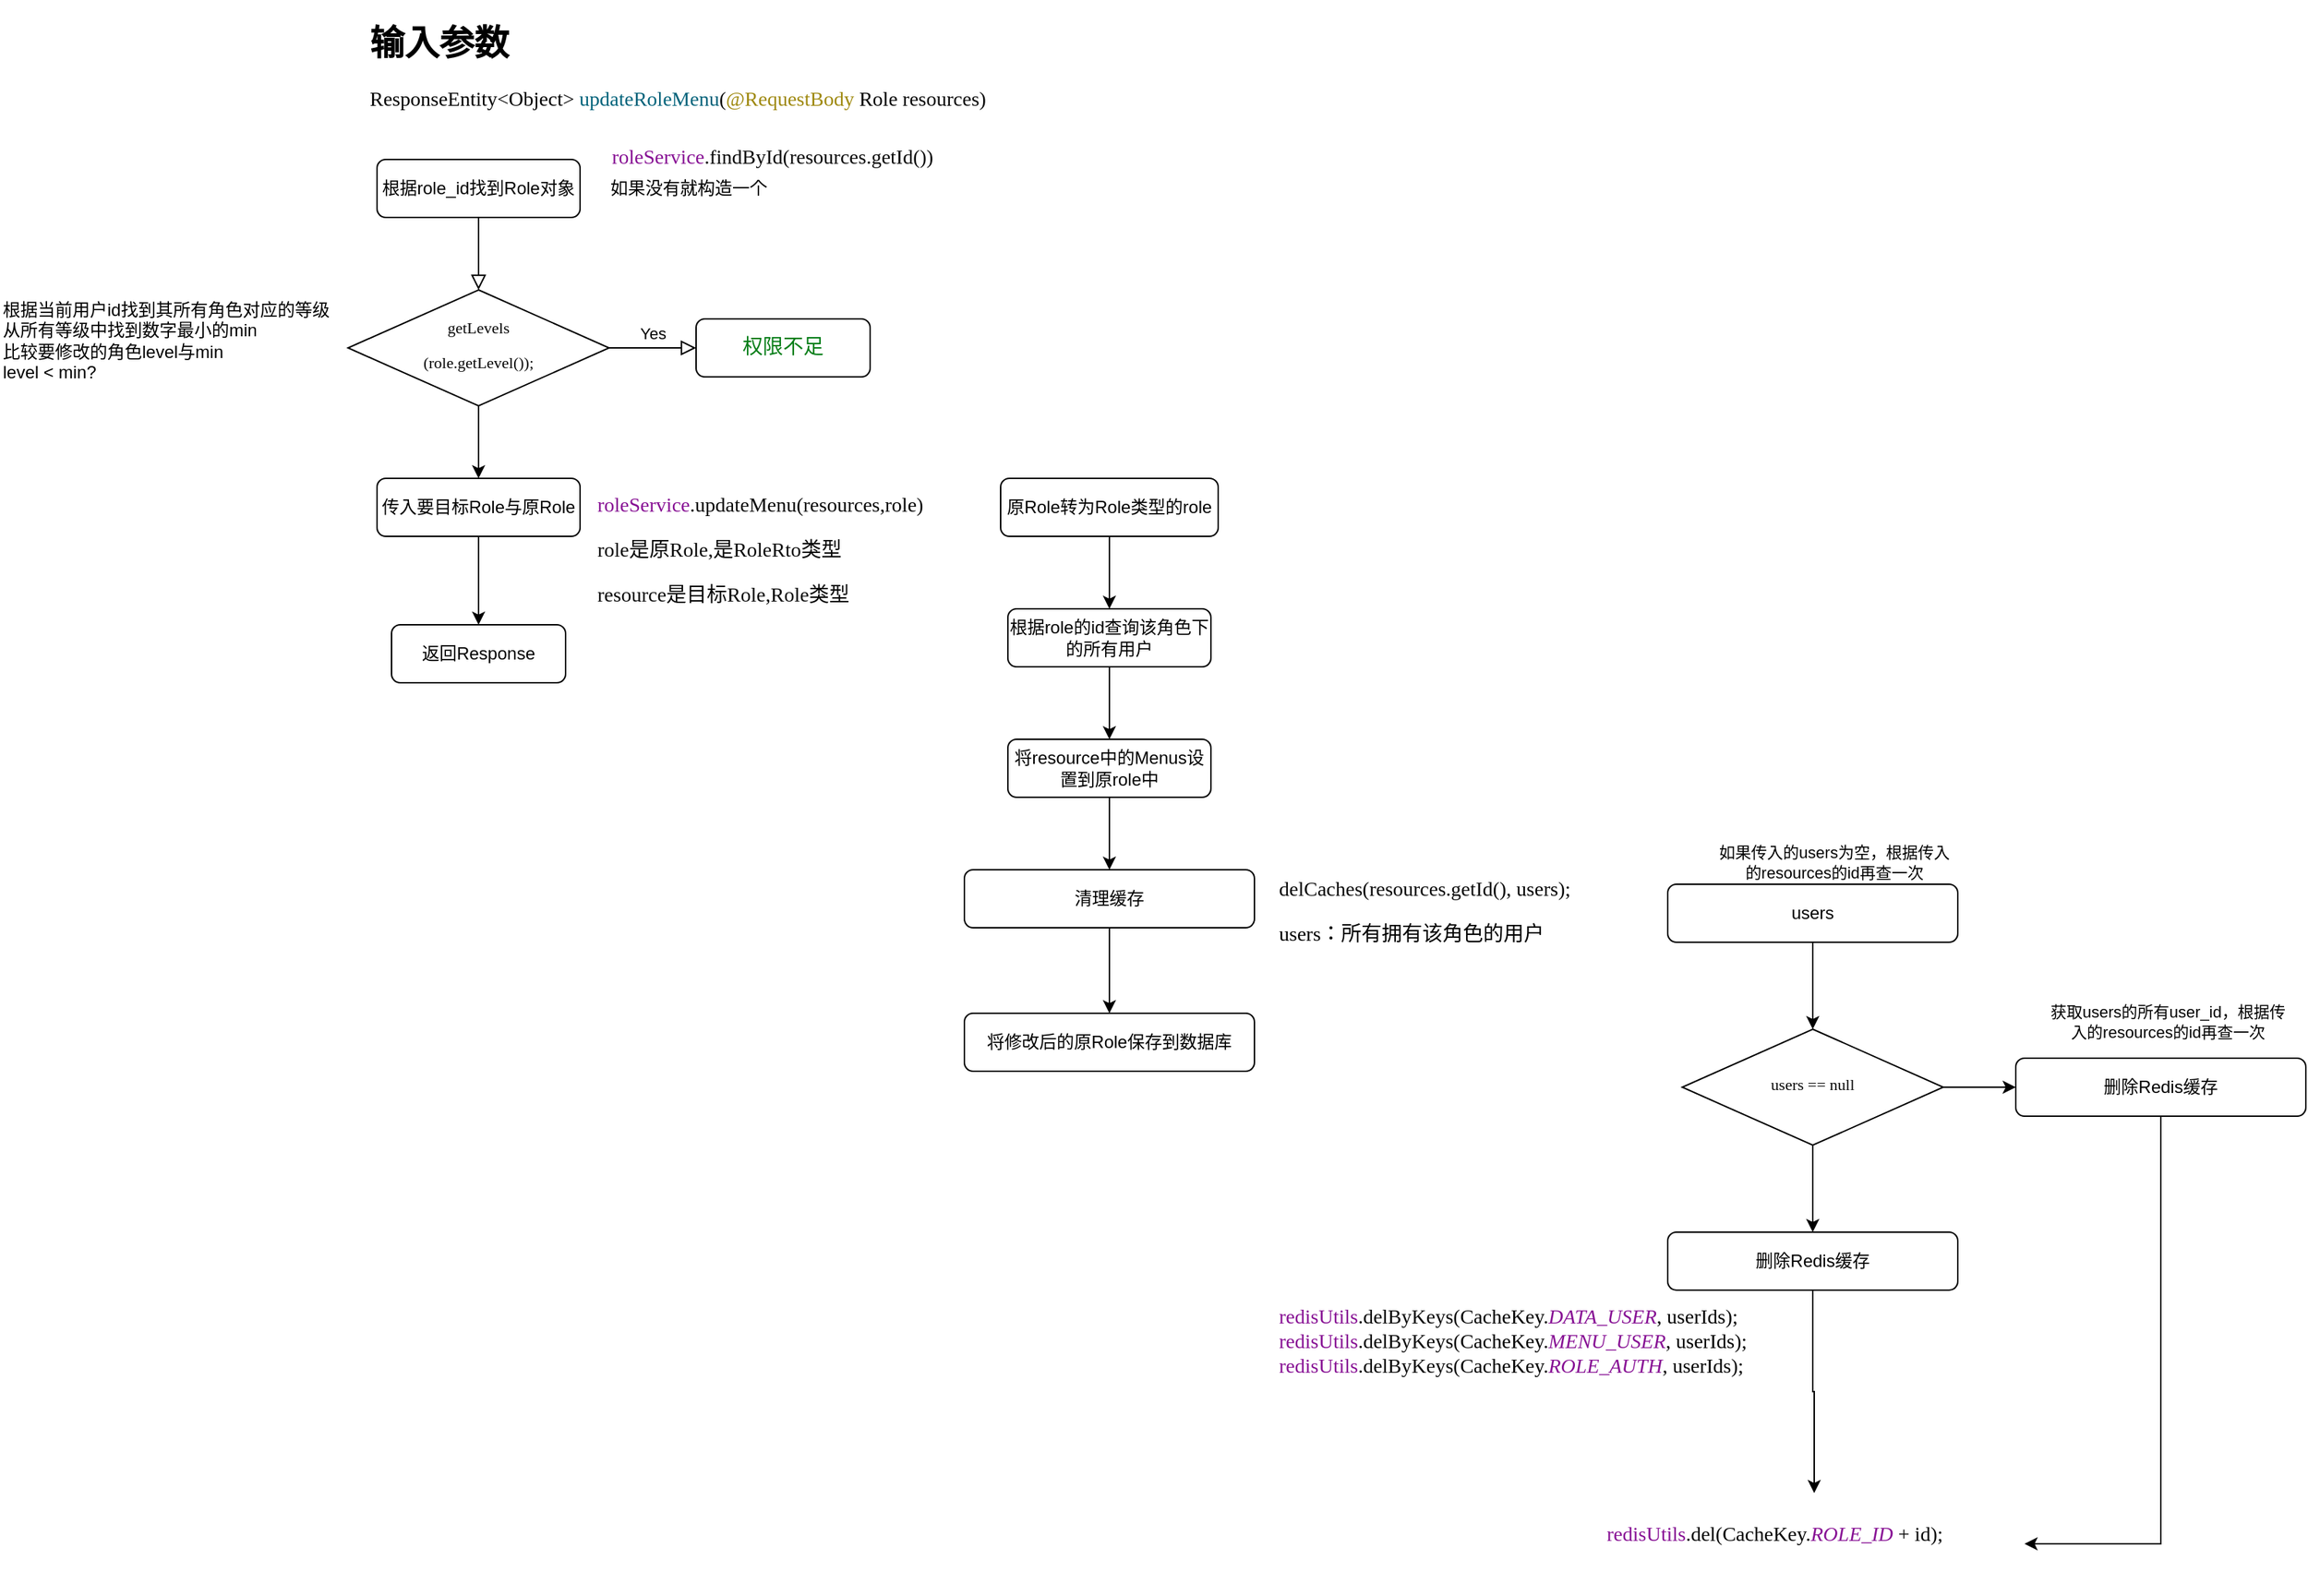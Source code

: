 <mxfile version="20.2.3" type="github">
  <diagram id="C5RBs43oDa-KdzZeNtuy" name="修改角色菜单">
    <mxGraphModel dx="526" dy="273" grid="1" gridSize="10" guides="1" tooltips="1" connect="1" arrows="1" fold="1" page="1" pageScale="1" pageWidth="827" pageHeight="1169" math="0" shadow="0">
      <root>
        <mxCell id="WIyWlLk6GJQsqaUBKTNV-0" />
        <mxCell id="WIyWlLk6GJQsqaUBKTNV-1" parent="WIyWlLk6GJQsqaUBKTNV-0" />
        <mxCell id="WIyWlLk6GJQsqaUBKTNV-2" value="" style="rounded=0;html=1;jettySize=auto;orthogonalLoop=1;fontSize=11;endArrow=block;endFill=0;endSize=8;strokeWidth=1;shadow=0;labelBackgroundColor=none;edgeStyle=orthogonalEdgeStyle;" parent="WIyWlLk6GJQsqaUBKTNV-1" source="WIyWlLk6GJQsqaUBKTNV-3" target="WIyWlLk6GJQsqaUBKTNV-6" edge="1">
          <mxGeometry relative="1" as="geometry" />
        </mxCell>
        <mxCell id="WIyWlLk6GJQsqaUBKTNV-3" value="根据role_id找到Role对象" style="rounded=1;whiteSpace=wrap;html=1;fontSize=12;glass=0;strokeWidth=1;shadow=0;" parent="WIyWlLk6GJQsqaUBKTNV-1" vertex="1">
          <mxGeometry x="281" y="120" width="140" height="40" as="geometry" />
        </mxCell>
        <mxCell id="WIyWlLk6GJQsqaUBKTNV-5" value="Yes" style="edgeStyle=orthogonalEdgeStyle;rounded=0;html=1;jettySize=auto;orthogonalLoop=1;fontSize=11;endArrow=block;endFill=0;endSize=8;strokeWidth=1;shadow=0;labelBackgroundColor=none;" parent="WIyWlLk6GJQsqaUBKTNV-1" source="WIyWlLk6GJQsqaUBKTNV-6" target="WIyWlLk6GJQsqaUBKTNV-7" edge="1">
          <mxGeometry y="10" relative="1" as="geometry">
            <mxPoint as="offset" />
          </mxGeometry>
        </mxCell>
        <mxCell id="wtTNcSMter86V7uV38JC-9" value="" style="edgeStyle=orthogonalEdgeStyle;rounded=0;orthogonalLoop=1;jettySize=auto;html=1;fontSize=11;" edge="1" parent="WIyWlLk6GJQsqaUBKTNV-1" source="WIyWlLk6GJQsqaUBKTNV-6" target="wtTNcSMter86V7uV38JC-3">
          <mxGeometry relative="1" as="geometry" />
        </mxCell>
        <mxCell id="WIyWlLk6GJQsqaUBKTNV-6" value="&lt;pre style=&quot;color: rgb(8, 8, 8); font-family: &amp;quot;JetBrains Mono&amp;quot;; font-size: 11px;&quot;&gt;&lt;font style=&quot;font-size: 11px;&quot;&gt;getLevels&lt;/font&gt;&lt;/pre&gt;&lt;pre style=&quot;color: rgb(8, 8, 8); font-family: &amp;quot;JetBrains Mono&amp;quot;; font-size: 11px;&quot;&gt;&lt;font style=&quot;font-size: 11px;&quot;&gt;(&lt;span style=&quot;color: rgb(0, 0, 0); font-size: 11px;&quot;&gt;role&lt;/span&gt;.getLevel());&lt;/font&gt;&lt;/pre&gt;" style="rhombus;whiteSpace=wrap;html=1;shadow=0;fontFamily=Helvetica;fontSize=12;align=center;strokeWidth=1;spacing=6;spacingTop=-4;fillColor=none;" parent="WIyWlLk6GJQsqaUBKTNV-1" vertex="1">
          <mxGeometry x="261" y="210" width="180" height="80" as="geometry" />
        </mxCell>
        <mxCell id="WIyWlLk6GJQsqaUBKTNV-7" value="&lt;pre style=&quot;background-color:#ffffff;color:#080808;font-family:&#39;宋体&#39;;font-size:10.5pt;&quot;&gt;&lt;span style=&quot;color:#067d17;&quot;&gt;权限不足&lt;/span&gt;&lt;/pre&gt;" style="rounded=1;whiteSpace=wrap;html=1;fontSize=12;glass=0;strokeWidth=1;shadow=0;" parent="WIyWlLk6GJQsqaUBKTNV-1" vertex="1">
          <mxGeometry x="501" y="230" width="120" height="40" as="geometry" />
        </mxCell>
        <mxCell id="WIyWlLk6GJQsqaUBKTNV-11" value="返回Response" style="rounded=1;whiteSpace=wrap;html=1;fontSize=12;glass=0;strokeWidth=1;shadow=0;" parent="WIyWlLk6GJQsqaUBKTNV-1" vertex="1">
          <mxGeometry x="291" y="441" width="120" height="40" as="geometry" />
        </mxCell>
        <mxCell id="wtTNcSMter86V7uV38JC-0" value="&lt;h1&gt;输入参数&lt;/h1&gt;&lt;pre style=&quot;background-color:#ffffff;color:#080808;font-family:&#39;JetBrains Mono&#39;;font-size:10.5pt;&quot;&gt;&lt;span style=&quot;color:#000000;&quot;&gt;ResponseEntity&lt;/span&gt;&amp;lt;&lt;span style=&quot;color:#000000;&quot;&gt;Object&lt;/span&gt;&amp;gt; &lt;span style=&quot;color:#00627a;&quot;&gt;updateRoleMenu&lt;/span&gt;(&lt;span style=&quot;color:#9e880d;&quot;&gt;@RequestBody &lt;/span&gt;&lt;span style=&quot;color:#000000;&quot;&gt;Role &lt;/span&gt;resources)&lt;/pre&gt;" style="text;html=1;strokeColor=none;fillColor=none;spacing=5;spacingTop=-20;whiteSpace=wrap;overflow=hidden;rounded=0;" vertex="1" parent="WIyWlLk6GJQsqaUBKTNV-1">
          <mxGeometry x="271" y="20" width="520" height="80" as="geometry" />
        </mxCell>
        <mxCell id="wtTNcSMter86V7uV38JC-1" value="如果没有就构造一个" style="text;html=1;strokeColor=none;fillColor=none;align=center;verticalAlign=middle;whiteSpace=wrap;rounded=0;" vertex="1" parent="WIyWlLk6GJQsqaUBKTNV-1">
          <mxGeometry x="441" y="125" width="110" height="30" as="geometry" />
        </mxCell>
        <mxCell id="wtTNcSMter86V7uV38JC-2" value="根据当前用户id找到其所有角色对应的等级&lt;br&gt;从所有等级中找到数字最小的min&lt;br&gt;比较要修改的角色level与min&lt;br&gt;level &amp;lt; min?" style="text;html=1;strokeColor=none;fillColor=none;align=left;verticalAlign=middle;whiteSpace=wrap;rounded=0;" vertex="1" parent="WIyWlLk6GJQsqaUBKTNV-1">
          <mxGeometry x="21" y="210" width="230" height="70" as="geometry" />
        </mxCell>
        <mxCell id="wtTNcSMter86V7uV38JC-10" value="" style="edgeStyle=orthogonalEdgeStyle;rounded=0;orthogonalLoop=1;jettySize=auto;html=1;fontSize=11;" edge="1" parent="WIyWlLk6GJQsqaUBKTNV-1" source="wtTNcSMter86V7uV38JC-3" target="WIyWlLk6GJQsqaUBKTNV-11">
          <mxGeometry relative="1" as="geometry" />
        </mxCell>
        <mxCell id="wtTNcSMter86V7uV38JC-3" value="传入要目标Role与原Role" style="rounded=1;whiteSpace=wrap;html=1;fontSize=12;glass=0;strokeWidth=1;shadow=0;" vertex="1" parent="WIyWlLk6GJQsqaUBKTNV-1">
          <mxGeometry x="281" y="340" width="140" height="40" as="geometry" />
        </mxCell>
        <mxCell id="wtTNcSMter86V7uV38JC-5" value="&lt;pre style=&quot;font-style: normal; font-variant-ligatures: normal; font-variant-caps: normal; font-weight: 400; letter-spacing: normal; orphans: 2; text-align: left; text-indent: 0px; text-transform: none; widows: 2; word-spacing: 0px; -webkit-text-stroke-width: 0px; text-decoration-thickness: initial; text-decoration-style: initial; text-decoration-color: initial; background-color: rgb(255, 255, 255); color: rgb(8, 8, 8); font-family: &amp;quot;JetBrains Mono&amp;quot;; font-size: 10.5pt;&quot;&gt;&lt;br&gt;&lt;/pre&gt;" style="text;whiteSpace=wrap;html=1;fontSize=11;" vertex="1" parent="WIyWlLk6GJQsqaUBKTNV-1">
          <mxGeometry x="491" y="90" width="290" height="70" as="geometry" />
        </mxCell>
        <mxCell id="wtTNcSMter86V7uV38JC-7" value="&lt;pre style=&quot;background-color:#ffffff;color:#080808;font-family:&#39;JetBrains Mono&#39;;font-size:10.5pt;&quot;&gt;&lt;span style=&quot;color:#871094;&quot;&gt;roleService&lt;/span&gt;.findById(resources.getId())&lt;/pre&gt;" style="text;whiteSpace=wrap;html=1;fontSize=11;" vertex="1" parent="WIyWlLk6GJQsqaUBKTNV-1">
          <mxGeometry x="441" y="90" width="290" height="70" as="geometry" />
        </mxCell>
        <mxCell id="wtTNcSMter86V7uV38JC-8" value="&lt;pre style=&quot;background-color:#ffffff;color:#080808;font-family:&#39;JetBrains Mono&#39;;font-size:10.5pt;&quot;&gt;&lt;span style=&quot;color:#871094;&quot;&gt;roleService&lt;/span&gt;.updateMenu(resources,&lt;span style=&quot;color:#000000;&quot;&gt;role&lt;/span&gt;)&lt;/pre&gt;&lt;pre style=&quot;background-color:#ffffff;color:#080808;font-family:&#39;JetBrains Mono&#39;;font-size:10.5pt;&quot;&gt;role是原Role,是RoleRto类型&lt;/pre&gt;&lt;pre style=&quot;background-color:#ffffff;color:#080808;font-family:&#39;JetBrains Mono&#39;;font-size:10.5pt;&quot;&gt;resource是目标Role,Role类型&lt;/pre&gt;" style="text;whiteSpace=wrap;html=1;fontSize=11;" vertex="1" parent="WIyWlLk6GJQsqaUBKTNV-1">
          <mxGeometry x="431" y="330" width="300" height="110" as="geometry" />
        </mxCell>
        <mxCell id="wtTNcSMter86V7uV38JC-15" value="" style="edgeStyle=orthogonalEdgeStyle;rounded=0;orthogonalLoop=1;jettySize=auto;html=1;fontSize=11;" edge="1" parent="WIyWlLk6GJQsqaUBKTNV-1" source="wtTNcSMter86V7uV38JC-11" target="wtTNcSMter86V7uV38JC-12">
          <mxGeometry relative="1" as="geometry" />
        </mxCell>
        <mxCell id="wtTNcSMter86V7uV38JC-11" value="原Role转为Role类型的role" style="rounded=1;whiteSpace=wrap;html=1;fontSize=12;glass=0;strokeWidth=1;shadow=0;" vertex="1" parent="WIyWlLk6GJQsqaUBKTNV-1">
          <mxGeometry x="711" y="340" width="150" height="40" as="geometry" />
        </mxCell>
        <mxCell id="wtTNcSMter86V7uV38JC-16" value="" style="edgeStyle=orthogonalEdgeStyle;rounded=0;orthogonalLoop=1;jettySize=auto;html=1;fontSize=11;" edge="1" parent="WIyWlLk6GJQsqaUBKTNV-1" source="wtTNcSMter86V7uV38JC-12" target="wtTNcSMter86V7uV38JC-13">
          <mxGeometry relative="1" as="geometry" />
        </mxCell>
        <mxCell id="wtTNcSMter86V7uV38JC-12" value="根据role的id查询该角色下的所有用户" style="rounded=1;whiteSpace=wrap;html=1;fontSize=12;glass=0;strokeWidth=1;shadow=0;" vertex="1" parent="WIyWlLk6GJQsqaUBKTNV-1">
          <mxGeometry x="716" y="430" width="140" height="40" as="geometry" />
        </mxCell>
        <mxCell id="wtTNcSMter86V7uV38JC-17" value="" style="edgeStyle=orthogonalEdgeStyle;rounded=0;orthogonalLoop=1;jettySize=auto;html=1;fontSize=11;" edge="1" parent="WIyWlLk6GJQsqaUBKTNV-1" source="wtTNcSMter86V7uV38JC-13" target="wtTNcSMter86V7uV38JC-14">
          <mxGeometry relative="1" as="geometry" />
        </mxCell>
        <mxCell id="wtTNcSMter86V7uV38JC-13" value="将resource中的Menus设置到原role中" style="rounded=1;whiteSpace=wrap;html=1;fontSize=12;glass=0;strokeWidth=1;shadow=0;" vertex="1" parent="WIyWlLk6GJQsqaUBKTNV-1">
          <mxGeometry x="716" y="520" width="140" height="40" as="geometry" />
        </mxCell>
        <mxCell id="wtTNcSMter86V7uV38JC-35" value="" style="edgeStyle=orthogonalEdgeStyle;rounded=0;orthogonalLoop=1;jettySize=auto;html=1;fontSize=11;" edge="1" parent="WIyWlLk6GJQsqaUBKTNV-1" source="wtTNcSMter86V7uV38JC-14" target="wtTNcSMter86V7uV38JC-34">
          <mxGeometry relative="1" as="geometry" />
        </mxCell>
        <mxCell id="wtTNcSMter86V7uV38JC-14" value="清理缓存" style="rounded=1;whiteSpace=wrap;html=1;fontSize=12;glass=0;strokeWidth=1;shadow=0;" vertex="1" parent="WIyWlLk6GJQsqaUBKTNV-1">
          <mxGeometry x="686" y="610" width="200" height="40" as="geometry" />
        </mxCell>
        <mxCell id="wtTNcSMter86V7uV38JC-18" value="&lt;pre style=&quot;background-color:#ffffff;color:#080808;font-family:&#39;JetBrains Mono&#39;;font-size:10.5pt;&quot;&gt;delCaches(resources.getId(), &lt;span style=&quot;color:#000000;&quot;&gt;users&lt;/span&gt;);&lt;/pre&gt;&lt;pre style=&quot;background-color:#ffffff;color:#080808;font-family:&#39;JetBrains Mono&#39;;font-size:10.5pt;&quot;&gt;&lt;pre style=&quot;font-family: &amp;quot;JetBrains Mono&amp;quot;; font-size: 10.5pt;&quot;&gt;&lt;span style=&quot;color: rgb(0, 0, 0);&quot;&gt;users：所有拥有该角色的用户&lt;/span&gt;&lt;/pre&gt;&lt;/pre&gt;" style="text;whiteSpace=wrap;html=1;fontSize=11;" vertex="1" parent="WIyWlLk6GJQsqaUBKTNV-1">
          <mxGeometry x="901" y="595" width="270" height="70" as="geometry" />
        </mxCell>
        <mxCell id="wtTNcSMter86V7uV38JC-24" value="" style="edgeStyle=orthogonalEdgeStyle;rounded=0;orthogonalLoop=1;jettySize=auto;html=1;fontSize=11;" edge="1" parent="WIyWlLk6GJQsqaUBKTNV-1" source="wtTNcSMter86V7uV38JC-19" target="wtTNcSMter86V7uV38JC-22">
          <mxGeometry relative="1" as="geometry" />
        </mxCell>
        <mxCell id="wtTNcSMter86V7uV38JC-19" value="users" style="rounded=1;whiteSpace=wrap;html=1;fontSize=12;glass=0;strokeWidth=1;shadow=0;" vertex="1" parent="WIyWlLk6GJQsqaUBKTNV-1">
          <mxGeometry x="1171" y="620" width="200" height="40" as="geometry" />
        </mxCell>
        <mxCell id="wtTNcSMter86V7uV38JC-20" value="如果传入的users为空，根据传入的resources的id再查一次" style="text;html=1;strokeColor=none;fillColor=none;align=center;verticalAlign=middle;whiteSpace=wrap;rounded=0;labelBackgroundColor=none;fontSize=11;" vertex="1" parent="WIyWlLk6GJQsqaUBKTNV-1">
          <mxGeometry x="1201" y="590" width="170" height="30" as="geometry" />
        </mxCell>
        <mxCell id="wtTNcSMter86V7uV38JC-25" value="" style="edgeStyle=orthogonalEdgeStyle;rounded=0;orthogonalLoop=1;jettySize=auto;html=1;fontSize=11;labelPosition=center;verticalLabelPosition=top;align=center;verticalAlign=bottom;" edge="1" parent="WIyWlLk6GJQsqaUBKTNV-1" source="wtTNcSMter86V7uV38JC-22" target="wtTNcSMter86V7uV38JC-23">
          <mxGeometry relative="1" as="geometry" />
        </mxCell>
        <mxCell id="wtTNcSMter86V7uV38JC-30" value="" style="edgeStyle=orthogonalEdgeStyle;rounded=0;orthogonalLoop=1;jettySize=auto;html=1;fontSize=11;" edge="1" parent="WIyWlLk6GJQsqaUBKTNV-1" source="wtTNcSMter86V7uV38JC-22" target="wtTNcSMter86V7uV38JC-26">
          <mxGeometry relative="1" as="geometry" />
        </mxCell>
        <mxCell id="wtTNcSMter86V7uV38JC-22" value="&lt;pre style=&quot;color: rgb(8, 8, 8); font-family: &amp;quot;JetBrains Mono&amp;quot;; font-size: 11px;&quot;&gt;users == null&lt;/pre&gt;" style="rhombus;whiteSpace=wrap;html=1;shadow=0;fontFamily=Helvetica;fontSize=12;align=center;strokeWidth=1;spacing=6;spacingTop=-4;fillColor=none;" vertex="1" parent="WIyWlLk6GJQsqaUBKTNV-1">
          <mxGeometry x="1181" y="720" width="180" height="80" as="geometry" />
        </mxCell>
        <mxCell id="wtTNcSMter86V7uV38JC-31" style="edgeStyle=orthogonalEdgeStyle;rounded=0;orthogonalLoop=1;jettySize=auto;html=1;exitX=0.5;exitY=1;exitDx=0;exitDy=0;entryX=1;entryY=0.5;entryDx=0;entryDy=0;fontSize=11;" edge="1" parent="WIyWlLk6GJQsqaUBKTNV-1" source="wtTNcSMter86V7uV38JC-23" target="wtTNcSMter86V7uV38JC-29">
          <mxGeometry relative="1" as="geometry" />
        </mxCell>
        <mxCell id="wtTNcSMter86V7uV38JC-23" value="删除Redis缓存" style="rounded=1;whiteSpace=wrap;html=1;fontSize=12;glass=0;strokeWidth=1;shadow=0;" vertex="1" parent="WIyWlLk6GJQsqaUBKTNV-1">
          <mxGeometry x="1411" y="740" width="200" height="40" as="geometry" />
        </mxCell>
        <mxCell id="wtTNcSMter86V7uV38JC-32" style="edgeStyle=orthogonalEdgeStyle;rounded=0;orthogonalLoop=1;jettySize=auto;html=1;exitX=0.5;exitY=1;exitDx=0;exitDy=0;fontSize=11;" edge="1" parent="WIyWlLk6GJQsqaUBKTNV-1" source="wtTNcSMter86V7uV38JC-26" target="wtTNcSMter86V7uV38JC-29">
          <mxGeometry relative="1" as="geometry" />
        </mxCell>
        <mxCell id="wtTNcSMter86V7uV38JC-26" value="删除Redis缓存" style="rounded=1;whiteSpace=wrap;html=1;fontSize=12;glass=0;strokeWidth=1;shadow=0;" vertex="1" parent="WIyWlLk6GJQsqaUBKTNV-1">
          <mxGeometry x="1171" y="860" width="200" height="40" as="geometry" />
        </mxCell>
        <mxCell id="wtTNcSMter86V7uV38JC-27" value="获取users的所有user_id，根据传入的resources的id再查一次" style="text;html=1;strokeColor=none;fillColor=none;align=center;verticalAlign=middle;whiteSpace=wrap;rounded=0;labelBackgroundColor=none;fontSize=11;" vertex="1" parent="WIyWlLk6GJQsqaUBKTNV-1">
          <mxGeometry x="1431" y="700" width="170" height="30" as="geometry" />
        </mxCell>
        <mxCell id="wtTNcSMter86V7uV38JC-28" value="&lt;pre style=&quot;background-color:#ffffff;color:#080808;font-family:&#39;JetBrains Mono&#39;;font-size:10.5pt;&quot;&gt;&lt;span style=&quot;color:#871094;&quot;&gt;redisUtils&lt;/span&gt;.delByKeys(&lt;span style=&quot;color:#000000;&quot;&gt;CacheKey&lt;/span&gt;.&lt;span style=&quot;color:#871094;font-style:italic;&quot;&gt;DATA_USER&lt;/span&gt;, &lt;span style=&quot;color:#000000;&quot;&gt;userIds&lt;/span&gt;);&lt;br&gt;&lt;span style=&quot;color:#871094;&quot;&gt;redisUtils&lt;/span&gt;.delByKeys(&lt;span style=&quot;color:#000000;&quot;&gt;CacheKey&lt;/span&gt;.&lt;span style=&quot;color:#871094;font-style:italic;&quot;&gt;MENU_USER&lt;/span&gt;, &lt;span style=&quot;color:#000000;&quot;&gt;userIds&lt;/span&gt;);&lt;br&gt;&lt;span style=&quot;color:#871094;&quot;&gt;redisUtils&lt;/span&gt;.delByKeys(&lt;span style=&quot;color:#000000;&quot;&gt;CacheKey&lt;/span&gt;.&lt;span style=&quot;color:#871094;font-style:italic;&quot;&gt;ROLE_AUTH&lt;/span&gt;, &lt;span style=&quot;color:#000000;&quot;&gt;userIds&lt;/span&gt;);&lt;/pre&gt;" style="text;whiteSpace=wrap;html=1;fontSize=11;" vertex="1" parent="WIyWlLk6GJQsqaUBKTNV-1">
          <mxGeometry x="901" y="890" width="390" height="100" as="geometry" />
        </mxCell>
        <mxCell id="wtTNcSMter86V7uV38JC-29" value="&lt;pre style=&quot;background-color:#ffffff;color:#080808;font-family:&#39;JetBrains Mono&#39;;font-size:10.5pt;&quot;&gt;&lt;span style=&quot;color:#871094;&quot;&gt;redisUtils&lt;/span&gt;.del(&lt;span style=&quot;color:#000000;&quot;&gt;CacheKey&lt;/span&gt;.&lt;span style=&quot;color:#871094;font-style:italic;&quot;&gt;ROLE_ID &lt;/span&gt;+ id);&lt;/pre&gt;" style="text;whiteSpace=wrap;html=1;fontSize=11;" vertex="1" parent="WIyWlLk6GJQsqaUBKTNV-1">
          <mxGeometry x="1127" y="1040" width="290" height="70" as="geometry" />
        </mxCell>
        <mxCell id="wtTNcSMter86V7uV38JC-34" value="将修改后的原Role保存到数据库" style="rounded=1;whiteSpace=wrap;html=1;fontSize=12;glass=0;strokeWidth=1;shadow=0;" vertex="1" parent="WIyWlLk6GJQsqaUBKTNV-1">
          <mxGeometry x="686" y="709" width="200" height="40" as="geometry" />
        </mxCell>
      </root>
    </mxGraphModel>
  </diagram>
</mxfile>
